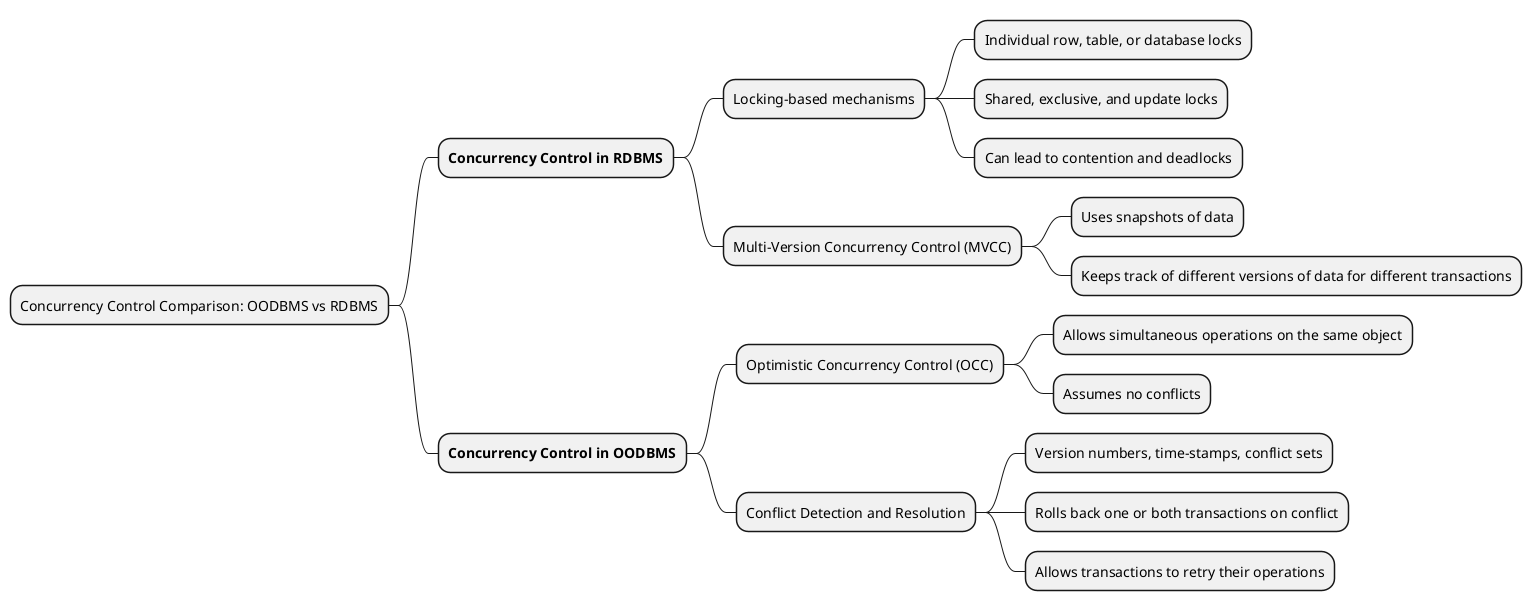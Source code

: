 @startmindmap

* Concurrency Control Comparison: OODBMS vs RDBMS

** **Concurrency Control in RDBMS**
*** Locking-based mechanisms
**** Individual row, table, or database locks
**** Shared, exclusive, and update locks
**** Can lead to contention and deadlocks
*** Multi-Version Concurrency Control (MVCC)
**** Uses snapshots of data
**** Keeps track of different versions of data for different transactions

** **Concurrency Control in OODBMS**
*** Optimistic Concurrency Control (OCC)
**** Allows simultaneous operations on the same object
**** Assumes no conflicts
*** Conflict Detection and Resolution
**** Version numbers, time-stamps, conflict sets
**** Rolls back one or both transactions on conflict
**** Allows transactions to retry their operations

@endmindmap
